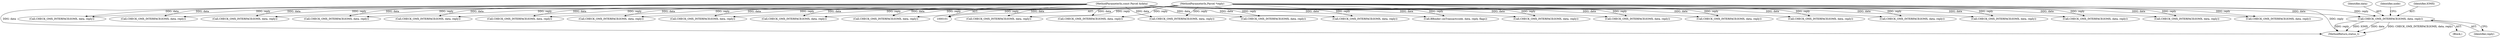 digraph "0_Android_295c883fe3105b19bcd0f9e07d54c6b589fc5bff@pointer" {
"1000810" [label="(Call,CHECK_OMX_INTERFACE(IOMX, data, reply))"];
"1000103" [label="(MethodParameterIn,const Parcel &data)"];
"1000104" [label="(MethodParameterIn,Parcel *reply)"];
"1001010" [label="(Call,CHECK_OMX_INTERFACE(IOMX, data, reply))"];
"1000812" [label="(Identifier,data)"];
"1000438" [label="(Call,CHECK_OMX_INTERFACE(IOMX, data, reply))"];
"1000810" [label="(Call,CHECK_OMX_INTERFACE(IOMX, data, reply))"];
"1001214" [label="(MethodReturn,status_t)"];
"1000809" [label="(Block,)"];
"1000112" [label="(Call,CHECK_OMX_INTERFACE(IOMX, data, reply))"];
"1001091" [label="(Call,CHECK_OMX_INTERFACE(IOMX, data, reply))"];
"1000789" [label="(Call,CHECK_OMX_INTERFACE(IOMX, data, reply))"];
"1000409" [label="(Call,CHECK_OMX_INTERFACE(IOMX, data, reply))"];
"1000604" [label="(Call,CHECK_OMX_INTERFACE(IOMX, data, reply))"];
"1000226" [label="(Call,CHECK_OMX_INTERFACE(IOMX, data, reply))"];
"1000813" [label="(Identifier,reply)"];
"1001173" [label="(Call,CHECK_OMX_INTERFACE(IOMX, data, reply))"];
"1001209" [label="(Call,BBinder::onTransact(code, data, reply, flags))"];
"1001062" [label="(Call,CHECK_OMX_INTERFACE(IOMX, data, reply))"];
"1000471" [label="(Call,CHECK_OMX_INTERFACE(IOMX, data, reply))"];
"1000816" [label="(Identifier,node)"];
"1000945" [label="(Call,CHECK_OMX_INTERFACE(IOMX, data, reply))"];
"1000851" [label="(Call,CHECK_OMX_INTERFACE(IOMX, data, reply))"];
"1000557" [label="(Call,CHECK_OMX_INTERFACE(IOMX, data, reply))"];
"1000186" [label="(Call,CHECK_OMX_INTERFACE(IOMX, data, reply))"];
"1000646" [label="(Call,CHECK_OMX_INTERFACE(IOMX, data, reply))"];
"1000104" [label="(MethodParameterIn,Parcel *reply)"];
"1000243" [label="(Call,CHECK_OMX_INTERFACE(IOMX, data, reply))"];
"1000276" [label="(Call,CHECK_OMX_INTERFACE(IOMX, data, reply))"];
"1000734" [label="(Call,CHECK_OMX_INTERFACE(IOMX, data, reply))"];
"1001122" [label="(Call,CHECK_OMX_INTERFACE(IOMX, data, reply))"];
"1000894" [label="(Call,CHECK_OMX_INTERFACE(IOMX, data, reply))"];
"1000505" [label="(Call,CHECK_OMX_INTERFACE(IOMX, data, reply))"];
"1000703" [label="(Call,CHECK_OMX_INTERFACE(IOMX, data, reply))"];
"1000103" [label="(MethodParameterIn,const Parcel &data)"];
"1000136" [label="(Call,CHECK_OMX_INTERFACE(IOMX, data, reply))"];
"1000811" [label="(Identifier,IOMX)"];
"1000810" -> "1000809"  [label="AST: "];
"1000810" -> "1000813"  [label="CFG: "];
"1000811" -> "1000810"  [label="AST: "];
"1000812" -> "1000810"  [label="AST: "];
"1000813" -> "1000810"  [label="AST: "];
"1000816" -> "1000810"  [label="CFG: "];
"1000810" -> "1001214"  [label="DDG: CHECK_OMX_INTERFACE(IOMX, data, reply)"];
"1000810" -> "1001214"  [label="DDG: reply"];
"1000810" -> "1001214"  [label="DDG: IOMX"];
"1000810" -> "1001214"  [label="DDG: data"];
"1000103" -> "1000810"  [label="DDG: data"];
"1000104" -> "1000810"  [label="DDG: reply"];
"1000103" -> "1000101"  [label="AST: "];
"1000103" -> "1001214"  [label="DDG: data"];
"1000103" -> "1000112"  [label="DDG: data"];
"1000103" -> "1000136"  [label="DDG: data"];
"1000103" -> "1000186"  [label="DDG: data"];
"1000103" -> "1000226"  [label="DDG: data"];
"1000103" -> "1000243"  [label="DDG: data"];
"1000103" -> "1000276"  [label="DDG: data"];
"1000103" -> "1000409"  [label="DDG: data"];
"1000103" -> "1000438"  [label="DDG: data"];
"1000103" -> "1000471"  [label="DDG: data"];
"1000103" -> "1000505"  [label="DDG: data"];
"1000103" -> "1000557"  [label="DDG: data"];
"1000103" -> "1000604"  [label="DDG: data"];
"1000103" -> "1000646"  [label="DDG: data"];
"1000103" -> "1000703"  [label="DDG: data"];
"1000103" -> "1000734"  [label="DDG: data"];
"1000103" -> "1000789"  [label="DDG: data"];
"1000103" -> "1000851"  [label="DDG: data"];
"1000103" -> "1000894"  [label="DDG: data"];
"1000103" -> "1000945"  [label="DDG: data"];
"1000103" -> "1001010"  [label="DDG: data"];
"1000103" -> "1001062"  [label="DDG: data"];
"1000103" -> "1001091"  [label="DDG: data"];
"1000103" -> "1001122"  [label="DDG: data"];
"1000103" -> "1001173"  [label="DDG: data"];
"1000103" -> "1001209"  [label="DDG: data"];
"1000104" -> "1000101"  [label="AST: "];
"1000104" -> "1001214"  [label="DDG: reply"];
"1000104" -> "1000112"  [label="DDG: reply"];
"1000104" -> "1000136"  [label="DDG: reply"];
"1000104" -> "1000186"  [label="DDG: reply"];
"1000104" -> "1000226"  [label="DDG: reply"];
"1000104" -> "1000243"  [label="DDG: reply"];
"1000104" -> "1000276"  [label="DDG: reply"];
"1000104" -> "1000409"  [label="DDG: reply"];
"1000104" -> "1000438"  [label="DDG: reply"];
"1000104" -> "1000471"  [label="DDG: reply"];
"1000104" -> "1000505"  [label="DDG: reply"];
"1000104" -> "1000557"  [label="DDG: reply"];
"1000104" -> "1000604"  [label="DDG: reply"];
"1000104" -> "1000646"  [label="DDG: reply"];
"1000104" -> "1000703"  [label="DDG: reply"];
"1000104" -> "1000734"  [label="DDG: reply"];
"1000104" -> "1000789"  [label="DDG: reply"];
"1000104" -> "1000851"  [label="DDG: reply"];
"1000104" -> "1000894"  [label="DDG: reply"];
"1000104" -> "1000945"  [label="DDG: reply"];
"1000104" -> "1001010"  [label="DDG: reply"];
"1000104" -> "1001062"  [label="DDG: reply"];
"1000104" -> "1001091"  [label="DDG: reply"];
"1000104" -> "1001122"  [label="DDG: reply"];
"1000104" -> "1001173"  [label="DDG: reply"];
"1000104" -> "1001209"  [label="DDG: reply"];
}
